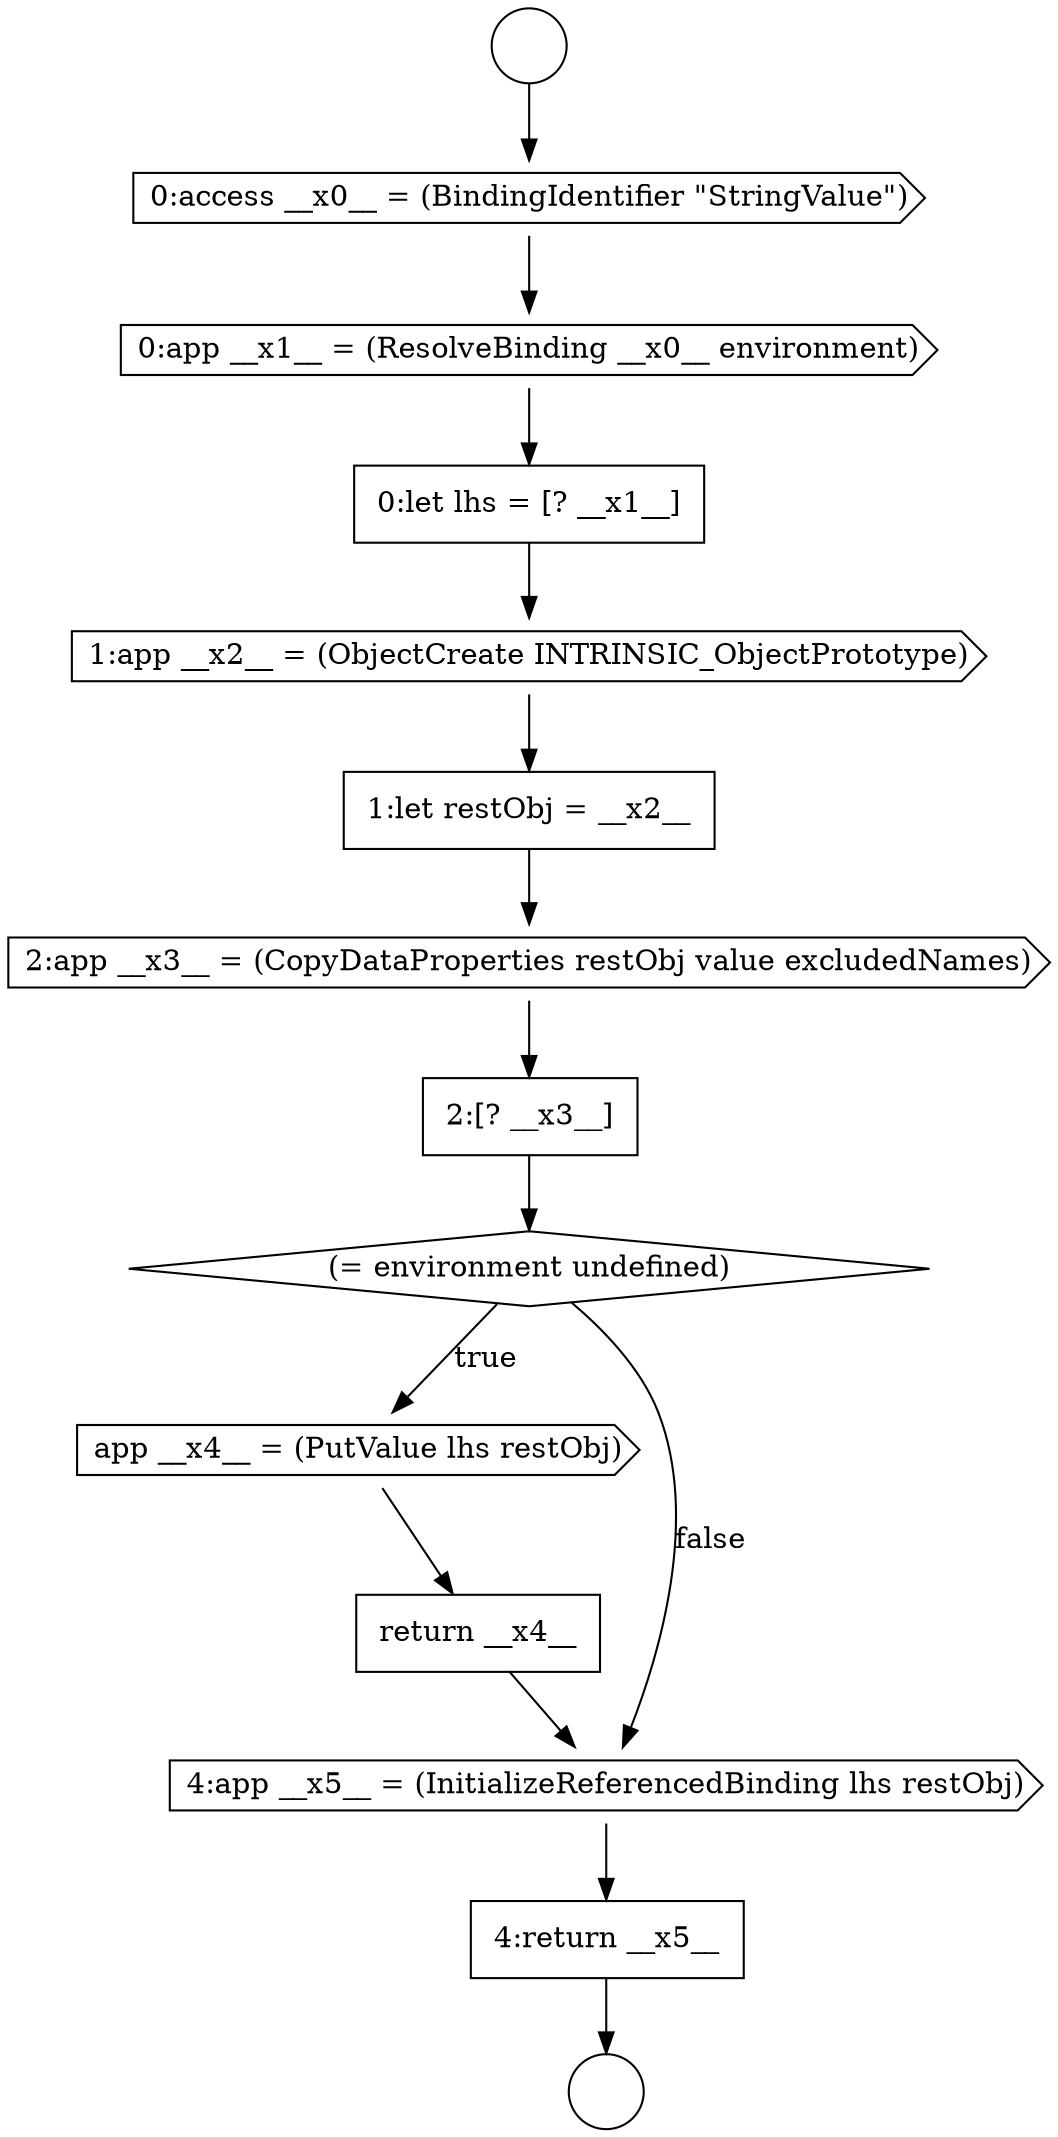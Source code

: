 digraph {
  node6208 [shape=none, margin=0, label=<<font color="black">
    <table border="0" cellborder="1" cellspacing="0" cellpadding="10">
      <tr><td align="left">2:[? __x3__]</td></tr>
    </table>
  </font>> color="black" fillcolor="white" style=filled]
  node6204 [shape=none, margin=0, label=<<font color="black">
    <table border="0" cellborder="1" cellspacing="0" cellpadding="10">
      <tr><td align="left">0:let lhs = [? __x1__]</td></tr>
    </table>
  </font>> color="black" fillcolor="white" style=filled]
  node6210 [shape=cds, label=<<font color="black">app __x4__ = (PutValue lhs restObj)</font>> color="black" fillcolor="white" style=filled]
  node6200 [shape=circle label=" " color="black" fillcolor="white" style=filled]
  node6203 [shape=cds, label=<<font color="black">0:app __x1__ = (ResolveBinding __x0__ environment)</font>> color="black" fillcolor="white" style=filled]
  node6212 [shape=cds, label=<<font color="black">4:app __x5__ = (InitializeReferencedBinding lhs restObj)</font>> color="black" fillcolor="white" style=filled]
  node6202 [shape=cds, label=<<font color="black">0:access __x0__ = (BindingIdentifier &quot;StringValue&quot;)</font>> color="black" fillcolor="white" style=filled]
  node6206 [shape=none, margin=0, label=<<font color="black">
    <table border="0" cellborder="1" cellspacing="0" cellpadding="10">
      <tr><td align="left">1:let restObj = __x2__</td></tr>
    </table>
  </font>> color="black" fillcolor="white" style=filled]
  node6213 [shape=none, margin=0, label=<<font color="black">
    <table border="0" cellborder="1" cellspacing="0" cellpadding="10">
      <tr><td align="left">4:return __x5__</td></tr>
    </table>
  </font>> color="black" fillcolor="white" style=filled]
  node6201 [shape=circle label=" " color="black" fillcolor="white" style=filled]
  node6207 [shape=cds, label=<<font color="black">2:app __x3__ = (CopyDataProperties restObj value excludedNames)</font>> color="black" fillcolor="white" style=filled]
  node6211 [shape=none, margin=0, label=<<font color="black">
    <table border="0" cellborder="1" cellspacing="0" cellpadding="10">
      <tr><td align="left">return __x4__</td></tr>
    </table>
  </font>> color="black" fillcolor="white" style=filled]
  node6209 [shape=diamond, label=<<font color="black">(= environment undefined)</font>> color="black" fillcolor="white" style=filled]
  node6205 [shape=cds, label=<<font color="black">1:app __x2__ = (ObjectCreate INTRINSIC_ObjectPrototype)</font>> color="black" fillcolor="white" style=filled]
  node6211 -> node6212 [ color="black"]
  node6213 -> node6201 [ color="black"]
  node6210 -> node6211 [ color="black"]
  node6204 -> node6205 [ color="black"]
  node6205 -> node6206 [ color="black"]
  node6209 -> node6210 [label=<<font color="black">true</font>> color="black"]
  node6209 -> node6212 [label=<<font color="black">false</font>> color="black"]
  node6202 -> node6203 [ color="black"]
  node6200 -> node6202 [ color="black"]
  node6203 -> node6204 [ color="black"]
  node6207 -> node6208 [ color="black"]
  node6206 -> node6207 [ color="black"]
  node6208 -> node6209 [ color="black"]
  node6212 -> node6213 [ color="black"]
}
